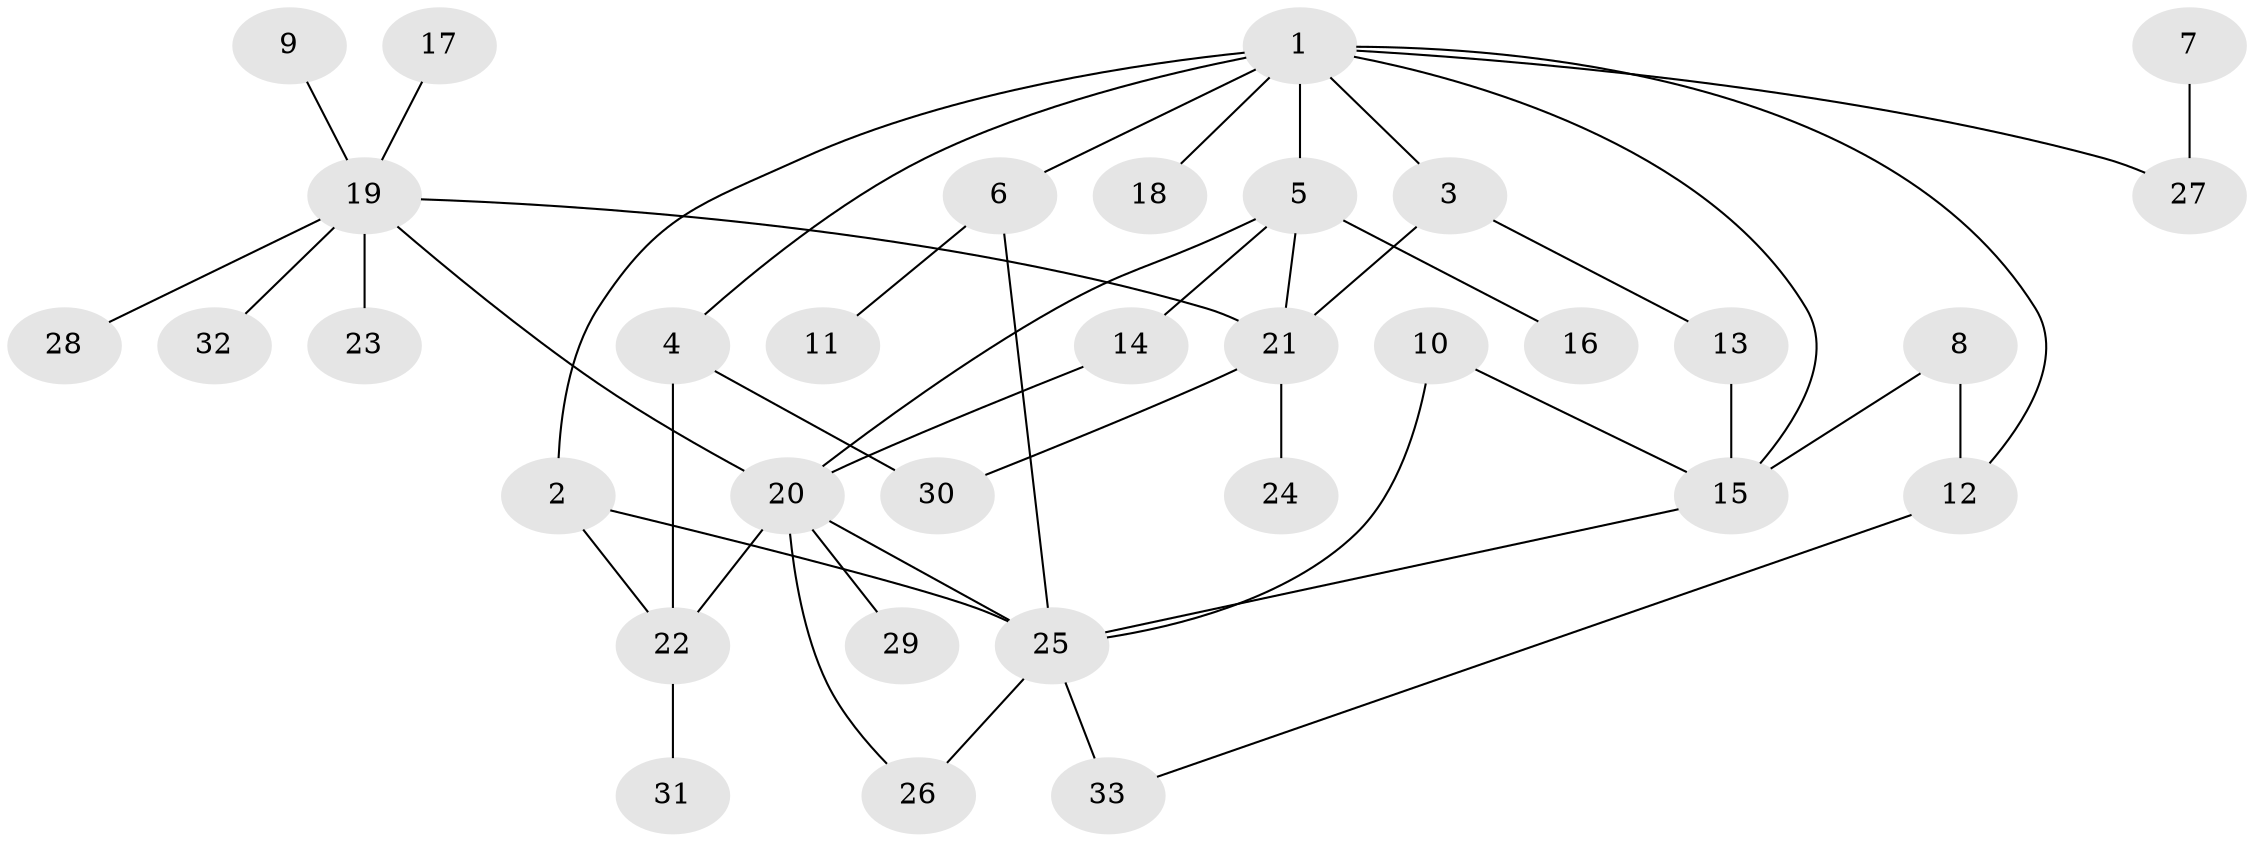 // original degree distribution, {5: 0.06153846153846154, 4: 0.1076923076923077, 6: 0.046153846153846156, 3: 0.13846153846153847, 2: 0.35384615384615387, 1: 0.2923076923076923}
// Generated by graph-tools (version 1.1) at 2025/49/03/09/25 03:49:18]
// undirected, 33 vertices, 46 edges
graph export_dot {
graph [start="1"]
  node [color=gray90,style=filled];
  1;
  2;
  3;
  4;
  5;
  6;
  7;
  8;
  9;
  10;
  11;
  12;
  13;
  14;
  15;
  16;
  17;
  18;
  19;
  20;
  21;
  22;
  23;
  24;
  25;
  26;
  27;
  28;
  29;
  30;
  31;
  32;
  33;
  1 -- 2 [weight=1.0];
  1 -- 3 [weight=1.0];
  1 -- 4 [weight=1.0];
  1 -- 5 [weight=1.0];
  1 -- 6 [weight=1.0];
  1 -- 12 [weight=1.0];
  1 -- 15 [weight=1.0];
  1 -- 18 [weight=1.0];
  1 -- 27 [weight=1.0];
  2 -- 22 [weight=1.0];
  2 -- 25 [weight=1.0];
  3 -- 13 [weight=1.0];
  3 -- 21 [weight=1.0];
  4 -- 22 [weight=1.0];
  4 -- 30 [weight=1.0];
  5 -- 14 [weight=1.0];
  5 -- 16 [weight=2.0];
  5 -- 20 [weight=1.0];
  5 -- 21 [weight=1.0];
  6 -- 11 [weight=1.0];
  6 -- 25 [weight=1.0];
  7 -- 27 [weight=1.0];
  8 -- 12 [weight=1.0];
  8 -- 15 [weight=1.0];
  9 -- 19 [weight=1.0];
  10 -- 15 [weight=1.0];
  10 -- 25 [weight=1.0];
  12 -- 33 [weight=1.0];
  13 -- 15 [weight=1.0];
  14 -- 20 [weight=1.0];
  15 -- 25 [weight=1.0];
  17 -- 19 [weight=1.0];
  19 -- 20 [weight=1.0];
  19 -- 21 [weight=1.0];
  19 -- 23 [weight=1.0];
  19 -- 28 [weight=1.0];
  19 -- 32 [weight=1.0];
  20 -- 22 [weight=1.0];
  20 -- 25 [weight=1.0];
  20 -- 26 [weight=1.0];
  20 -- 29 [weight=1.0];
  21 -- 24 [weight=1.0];
  21 -- 30 [weight=1.0];
  22 -- 31 [weight=1.0];
  25 -- 26 [weight=1.0];
  25 -- 33 [weight=1.0];
}
